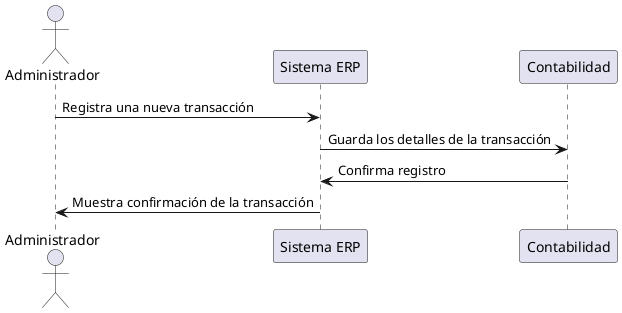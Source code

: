 @startuml
actor Administrador
participant "Sistema ERP" as ERP
participant "Contabilidad" as Contabilidad

Administrador -> ERP : Registra una nueva transacción
ERP -> Contabilidad : Guarda los detalles de la transacción
Contabilidad -> ERP : Confirma registro
ERP -> Administrador : Muestra confirmación de la transacción
@enduml
